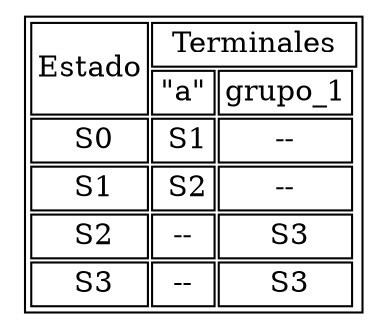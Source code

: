 digraph G{
node [ shape=none]
tbl [label=<
 <TABLE>
  <TR>
<TD colspan = "1" rowspan = "2">Estado</TD>

<TD colspan = " 3" >Terminales</TD>
</TR>
<tr><td>"a"</td><td>grupo_1</td></tr><tr><td> S0</td><td> S1</td><td>--</td> </tr><tr><td> S1</td><td> S2</td><td>--</td> </tr><tr><td> S2</td><td>--</td><td> S3</td> </tr><tr><td> S3</td><td>--</td><td> S3</td> </tr>
</TABLE>
>];
}
